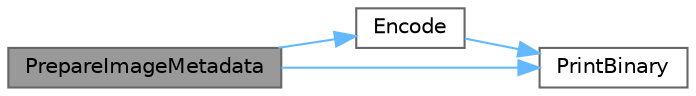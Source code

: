 digraph "PrepareImageMetadata"
{
 // LATEX_PDF_SIZE
  bgcolor="transparent";
  edge [fontname=Helvetica,fontsize=10,labelfontname=Helvetica,labelfontsize=10];
  node [fontname=Helvetica,fontsize=10,shape=box,height=0.2,width=0.4];
  rankdir="LR";
  Node1 [id="Node000001",label="PrepareImageMetadata",height=0.2,width=0.4,color="gray40", fillcolor="grey60", style="filled", fontcolor="black",tooltip=" "];
  Node1 -> Node2 [id="edge1_Node000001_Node000002",color="steelblue1",style="solid",tooltip=" "];
  Node2 [id="Node000002",label="Encode",height=0.2,width=0.4,color="grey40", fillcolor="white", style="filled",URL="$d7/d92/encoder__helper_8c.html#a7050a856b982bdf5a658945d470cd683",tooltip=" "];
  Node2 -> Node3 [id="edge2_Node000002_Node000003",color="steelblue1",style="solid",tooltip=" "];
  Node3 [id="Node000003",label="PrintBinary",height=0.2,width=0.4,color="grey40", fillcolor="white", style="filled",URL="$d7/d92/encoder__helper_8c.html#aa268d136b017ba11fca74d167e36dd34",tooltip=" "];
  Node1 -> Node3 [id="edge3_Node000001_Node000003",color="steelblue1",style="solid",tooltip=" "];
}
